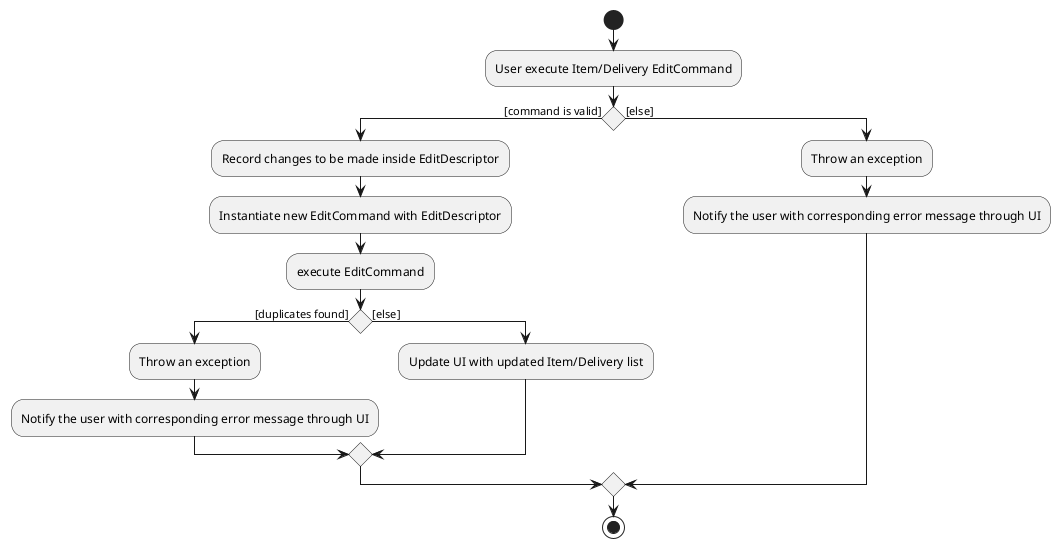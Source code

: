 @startuml
start
:User execute Item/Delivery EditCommand;

if () then ([command is valid])
	:Record changes to be made inside EditDescriptor;
	:Instantiate new EditCommand with EditDescriptor;
	:execute EditCommand;
	if () then ([duplicates found])
	:Throw an exception;
	:Notify the user with corresponding error message through UI;
	else ([else])
	:Update UI with updated Item/Delivery list;
	endif
else ([else])
	:Throw an exception;
	:Notify the user with corresponding error message through UI;
endif
stop
@enduml
